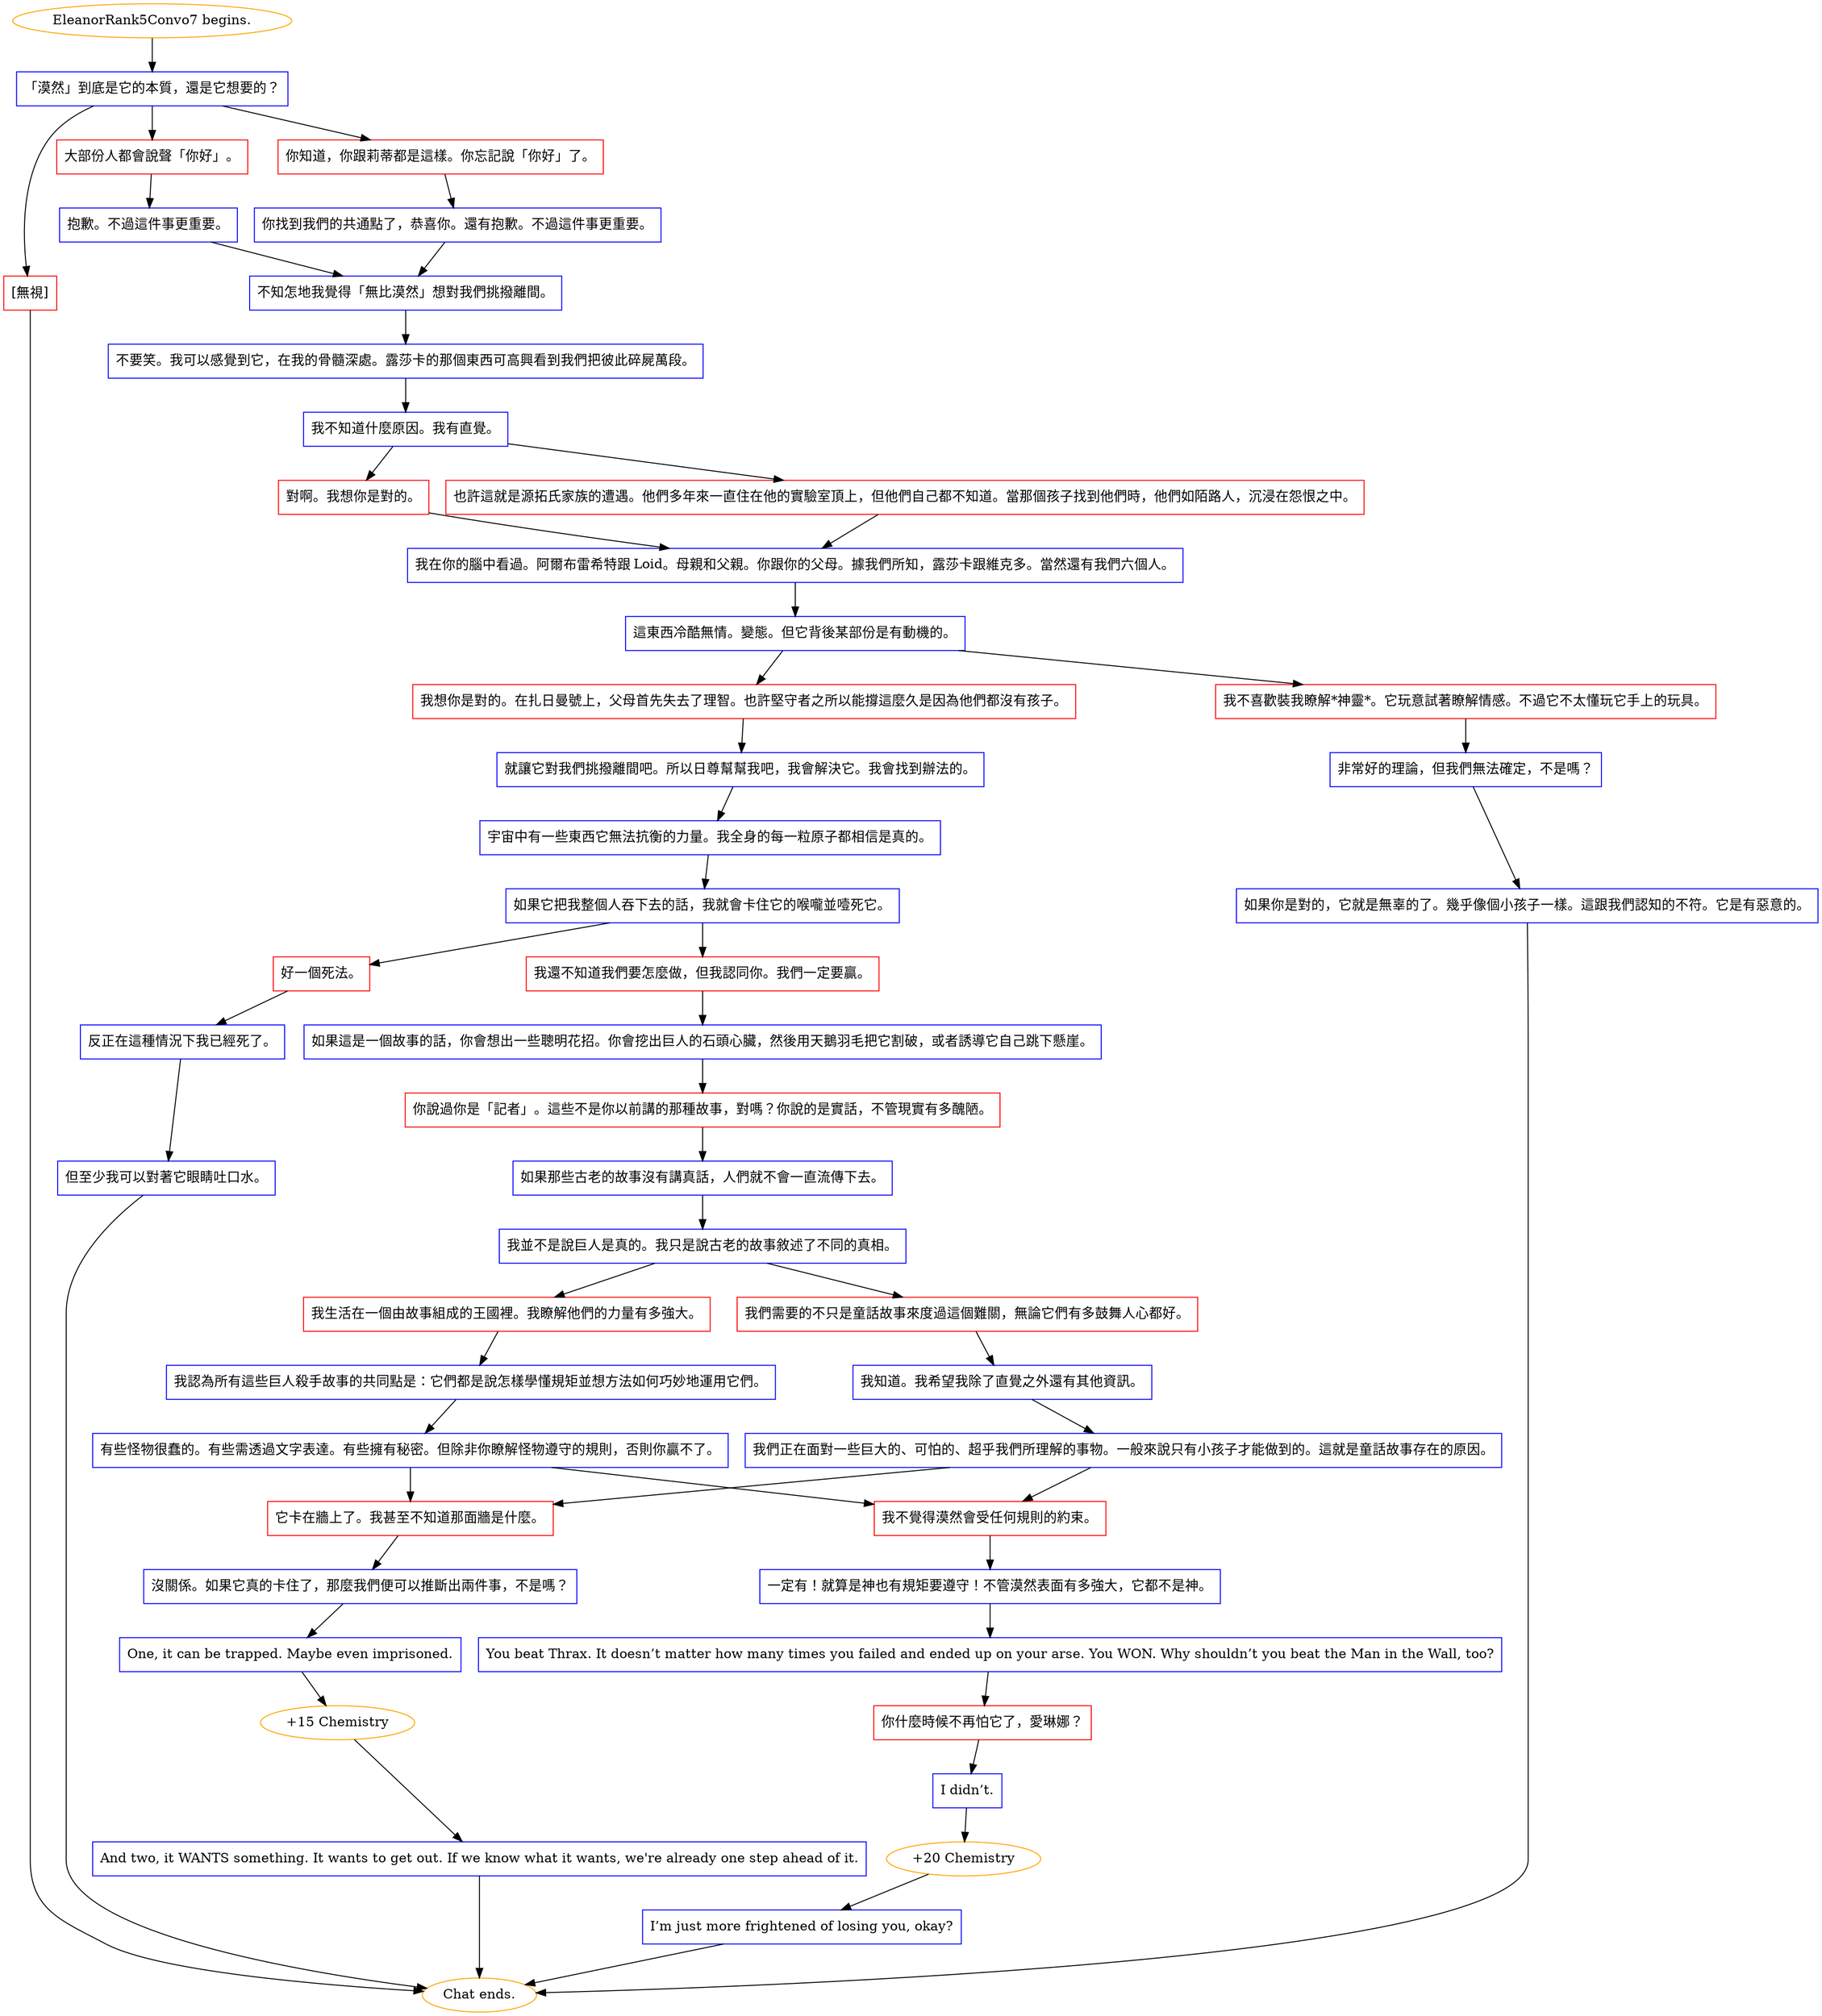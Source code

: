 digraph {
	"EleanorRank5Convo7 begins." [color=orange];
		"EleanorRank5Convo7 begins." -> j4117649240;
	j4117649240 [label="「漠然」到底是它的本質，還是它想要的？",shape=box,color=blue];
		j4117649240 -> j4099087886;
		j4117649240 -> j2883146320;
		j4117649240 -> j1920036745;
	j4099087886 [label="你知道，你跟莉蒂都是這樣。你忘記說「你好」了。",shape=box,color=red];
		j4099087886 -> j3358736729;
	j2883146320 [label="大部份人都會說聲「你好」。",shape=box,color=red];
		j2883146320 -> j1775792321;
	j1920036745 [label="[無視]",shape=box,color=red];
		j1920036745 -> "Chat ends.";
	j3358736729 [label="你找到我們的共通點了，恭喜你。還有抱歉。不過這件事更重要。",shape=box,color=blue];
		j3358736729 -> j3733907796;
	j1775792321 [label="抱歉。不過這件事更重要。",shape=box,color=blue];
		j1775792321 -> j3733907796;
	"Chat ends." [color=orange];
	j3733907796 [label="不知怎地我覺得「無比漠然」想對我們挑撥離間。",shape=box,color=blue];
		j3733907796 -> j1908554331;
	j1908554331 [label="不要笑。我可以感覺到它，在我的骨髓深處。露莎卡的那個東西可高興看到我們把彼此碎屍萬段。",shape=box,color=blue];
		j1908554331 -> j2373024699;
	j2373024699 [label="我不知道什麼原因。我有直覺。",shape=box,color=blue];
		j2373024699 -> j2844415957;
		j2373024699 -> j4026191218;
	j2844415957 [label="對啊。我想你是對的。",shape=box,color=red];
		j2844415957 -> j3444453113;
	j4026191218 [label="也許這就是源拓氏家族的遭遇。他們多年來一直住在他的實驗室頂上，但他們自己都不知道。當那個孩子找到他們時，他們如陌路人，沉浸在怨恨之中。",shape=box,color=red];
		j4026191218 -> j3444453113;
	j3444453113 [label="我在你的腦中看過。阿爾布雷希特跟 Loid。母親和父親。你跟你的父母。據我們所知，露莎卡跟維克多。當然還有我們六個人。",shape=box,color=blue];
		j3444453113 -> j4133581290;
	j4133581290 [label="這東西冷酷無情。變態。但它背後某部份是有動機的。",shape=box,color=blue];
		j4133581290 -> j1540108308;
		j4133581290 -> j2532719910;
	j1540108308 [label="我想你是對的。在扎日曼號上，父母首先失去了理智。也許堅守者之所以能撐這麼久是因為他們都沒有孩子。",shape=box,color=red];
		j1540108308 -> j1593533921;
	j2532719910 [label="我不喜歡裝我瞭解*神靈*。它玩意試著瞭解情感。不過它不太懂玩它手上的玩具。",shape=box,color=red];
		j2532719910 -> j2992854311;
	j1593533921 [label="就讓它對我們挑撥離間吧。所以日尊幫幫我吧，我會解決它。我會找到辦法的。",shape=box,color=blue];
		j1593533921 -> j2532007040;
	j2992854311 [label="非常好的理論，但我們無法確定，不是嗎？",shape=box,color=blue];
		j2992854311 -> j3639201444;
	j2532007040 [label="宇宙中有一些東西它無法抗衡的力量。我全身的每一粒原子都相信是真的。",shape=box,color=blue];
		j2532007040 -> j3923743961;
	j3639201444 [label="如果你是對的，它就是無辜的了。幾乎像個小孩子一樣。這跟我們認知的不符。它是有惡意的。",shape=box,color=blue];
		j3639201444 -> "Chat ends.";
	j3923743961 [label="如果它把我整個人吞下去的話，我就會卡住它的喉嚨並噎死它。",shape=box,color=blue];
		j3923743961 -> j2012143696;
		j3923743961 -> j3157980319;
	j2012143696 [label="好一個死法。",shape=box,color=red];
		j2012143696 -> j3276831492;
	j3157980319 [label="我還不知道我們要怎麼做，但我認同你。我們一定要贏。",shape=box,color=red];
		j3157980319 -> j4104117128;
	j3276831492 [label="反正在這種情況下我已經死了。",shape=box,color=blue];
		j3276831492 -> j2639029511;
	j4104117128 [label="如果這是一個故事的話，你會想出一些聰明花招。你會挖出巨人的石頭心臟，然後用天鵝羽毛把它割破，或者誘導它自己跳下懸崖。",shape=box,color=blue];
		j4104117128 -> j3070141166;
	j2639029511 [label="但至少我可以對著它眼睛吐口水。",shape=box,color=blue];
		j2639029511 -> "Chat ends.";
	j3070141166 [label="你說過你是「記者」。這些不是你以前講的那種故事，對嗎？你說的是實話，不管現實有多醜陋。",shape=box,color=red];
		j3070141166 -> j427959043;
	j427959043 [label="如果那些古老的故事沒有講真話，人們就不會一直流傳下去。",shape=box,color=blue];
		j427959043 -> j3747059377;
	j3747059377 [label="我並不是說巨人是真的。我只是說古老的故事敘述了不同的真相。",shape=box,color=blue];
		j3747059377 -> j2916693902;
		j3747059377 -> j3597425907;
	j2916693902 [label="我們需要的不只是童話故事來度過這個難關，無論它們有多鼓舞人心都好。",shape=box,color=red];
		j2916693902 -> j1661909020;
	j3597425907 [label="我生活在一個由故事組成的王國裡。我瞭解他們的力量有多強大。",shape=box,color=red];
		j3597425907 -> j1009976820;
	j1661909020 [label="我知道。我希望我除了直覺之外還有其他資訊。",shape=box,color=blue];
		j1661909020 -> j2777757739;
	j1009976820 [label="我認為所有這些巨人殺手故事的共同點是：它們都是說怎樣學懂規矩並想方法如何巧妙地運用它們。",shape=box,color=blue];
		j1009976820 -> j2123486580;
	j2777757739 [label="我們正在面對一些巨大的、可怕的、超乎我們所理解的事物。一般來說只有小孩子才能做到的。這就是童話故事存在的原因。",shape=box,color=blue];
		j2777757739 -> j881485225;
		j2777757739 -> j382024947;
	j2123486580 [label="有些怪物很蠢的。有些需透過文字表達。有些擁有秘密。但除非你瞭解怪物遵守的規則，否則你贏不了。",shape=box,color=blue];
		j2123486580 -> j881485225;
		j2123486580 -> j382024947;
	j881485225 [label="它卡在牆上了。我甚至不知道那面牆是什麼。",shape=box,color=red];
		j881485225 -> j1316334738;
	j382024947 [label="我不覺得漠然會受任何規則的約束。",shape=box,color=red];
		j382024947 -> j1515427462;
	j1316334738 [label="沒關係。如果它真的卡住了，那麼我們便可以推斷出兩件事，不是嗎？",shape=box,color=blue];
		j1316334738 -> j526421255;
	j1515427462 [label="一定有！就算是神也有規矩要遵守！不管漠然表面有多強大，它都不是神。",shape=box,color=blue];
		j1515427462 -> j2308426605;
	j526421255 [label="One, it can be trapped. Maybe even imprisoned.",shape=box,color=blue];
		j526421255 -> j215952262;
	j2308426605 [label="You beat Thrax. It doesn’t matter how many times you failed and ended up on your arse. You WON. Why shouldn’t you beat the Man in the Wall, too?",shape=box,color=blue];
		j2308426605 -> j1016334175;
	j215952262 [label="+15 Chemistry",color=orange];
		j215952262 -> j2527086035;
	j1016334175 [label="你什麼時候不再怕它了，愛琳娜？",shape=box,color=red];
		j1016334175 -> j2511555673;
	j2527086035 [label="And two, it WANTS something. It wants to get out. If we know what it wants, we're already one step ahead of it.",shape=box,color=blue];
		j2527086035 -> "Chat ends.";
	j2511555673 [label="I didn’t.",shape=box,color=blue];
		j2511555673 -> j2215057650;
	j2215057650 [label="+20 Chemistry",color=orange];
		j2215057650 -> j1917420136;
	j1917420136 [label="I’m just more frightened of losing you, okay?",shape=box,color=blue];
		j1917420136 -> "Chat ends.";
}